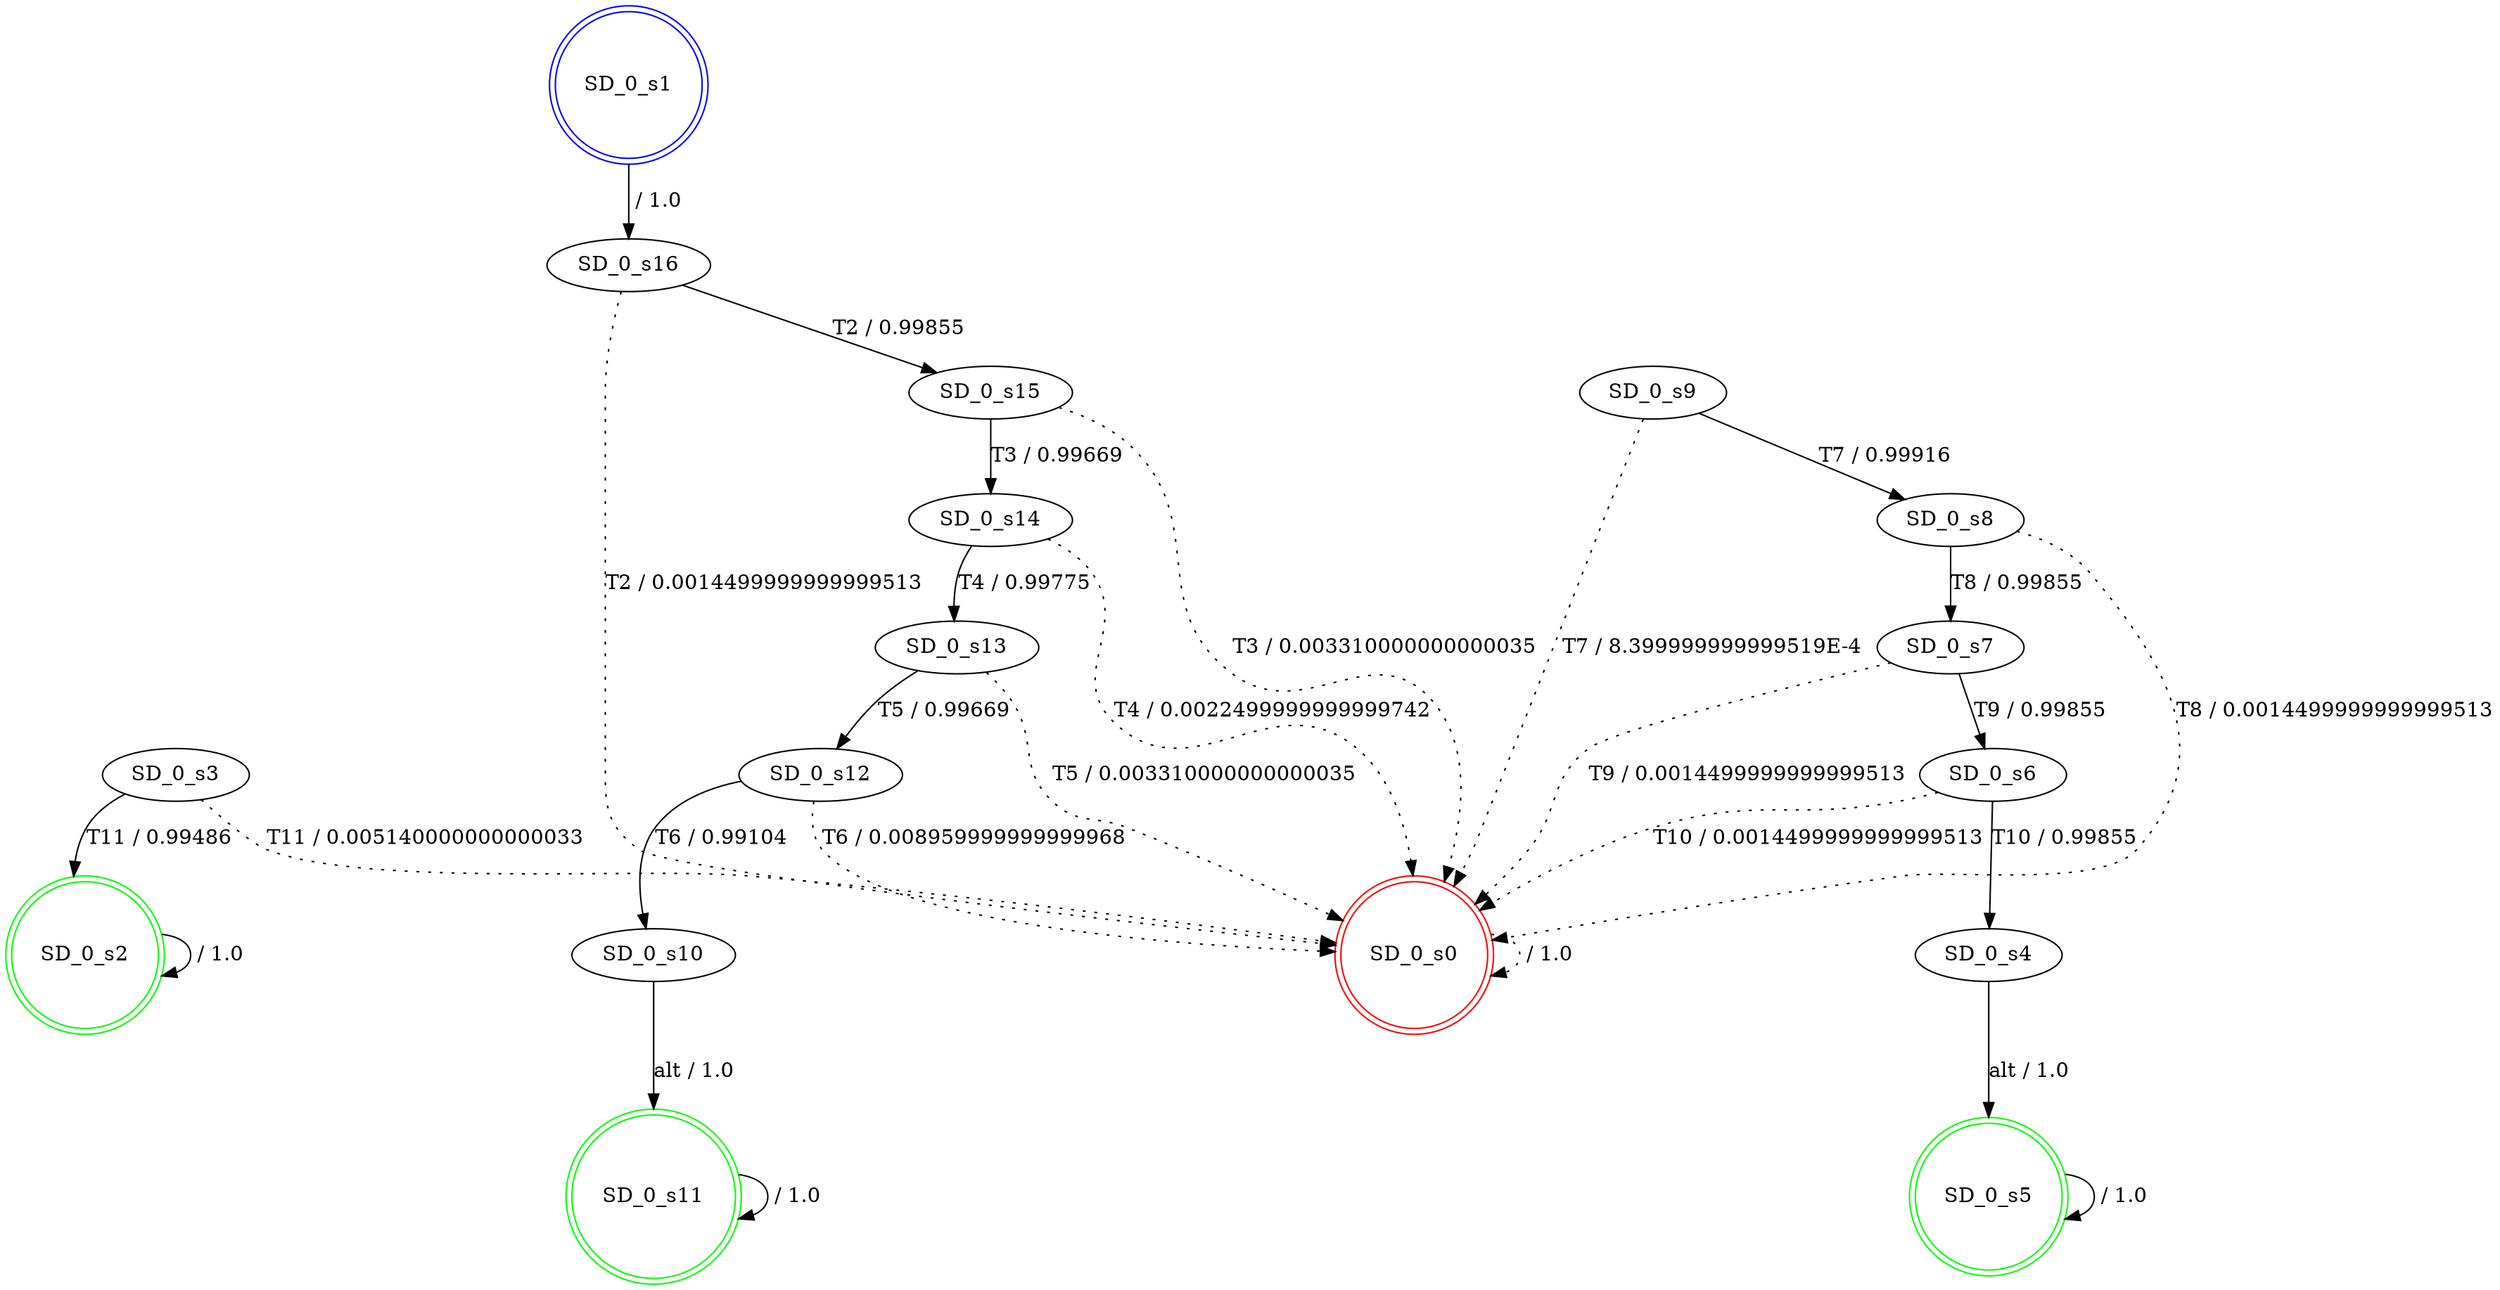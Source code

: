 digraph graphname {
SD_0_s0 [label="SD_0_s0",color=red,shape=doublecircle ];
SD_0_s1 [label="SD_0_s1",color=blue,shape=doublecircle ];
SD_0_s2 [label="SD_0_s2",color=green,shape=doublecircle ];
SD_0_s3 [label="SD_0_s3" ];
SD_0_s4 [label="SD_0_s4" ];
SD_0_s5 [label="SD_0_s5",color=green,shape=doublecircle ];
SD_0_s6 [label="SD_0_s6" ];
SD_0_s7 [label="SD_0_s7" ];
SD_0_s8 [label="SD_0_s8" ];
SD_0_s9 [label="SD_0_s9" ];
SD_0_s10 [label="SD_0_s10" ];
SD_0_s11 [label="SD_0_s11",color=green,shape=doublecircle ];
SD_0_s12 [label="SD_0_s12" ];
SD_0_s13 [label="SD_0_s13" ];
SD_0_s14 [label="SD_0_s14" ];
SD_0_s15 [label="SD_0_s15" ];
SD_0_s16 [label="SD_0_s16" ];
SD_0_s0 -> SD_0_s0 [label=" / 1.0", style=dotted];
SD_0_s1 -> SD_0_s16 [label=" / 1.0"];
SD_0_s2 -> SD_0_s2 [label=" / 1.0"];
SD_0_s3 -> SD_0_s2 [label="T11 / 0.99486"];
SD_0_s3 -> SD_0_s0 [label="T11 / 0.005140000000000033", style=dotted];
SD_0_s4 -> SD_0_s5 [label="alt / 1.0"];
SD_0_s5 -> SD_0_s5 [label=" / 1.0"];
SD_0_s6 -> SD_0_s4 [label="T10 / 0.99855"];
SD_0_s6 -> SD_0_s0 [label="T10 / 0.0014499999999999513", style=dotted];
SD_0_s7 -> SD_0_s6 [label="T9 / 0.99855"];
SD_0_s7 -> SD_0_s0 [label="T9 / 0.0014499999999999513", style=dotted];
SD_0_s8 -> SD_0_s7 [label="T8 / 0.99855"];
SD_0_s8 -> SD_0_s0 [label="T8 / 0.0014499999999999513", style=dotted];
SD_0_s9 -> SD_0_s8 [label="T7 / 0.99916"];
SD_0_s9 -> SD_0_s0 [label="T7 / 8.399999999999519E-4", style=dotted];
SD_0_s10 -> SD_0_s11 [label="alt / 1.0"];
SD_0_s11 -> SD_0_s11 [label=" / 1.0"];
SD_0_s12 -> SD_0_s10 [label="T6 / 0.99104"];
SD_0_s12 -> SD_0_s0 [label="T6 / 0.008959999999999968", style=dotted];
SD_0_s13 -> SD_0_s12 [label="T5 / 0.99669"];
SD_0_s13 -> SD_0_s0 [label="T5 / 0.003310000000000035", style=dotted];
SD_0_s14 -> SD_0_s13 [label="T4 / 0.99775"];
SD_0_s14 -> SD_0_s0 [label="T4 / 0.0022499999999999742", style=dotted];
SD_0_s15 -> SD_0_s14 [label="T3 / 0.99669"];
SD_0_s15 -> SD_0_s0 [label="T3 / 0.003310000000000035", style=dotted];
SD_0_s16 -> SD_0_s15 [label="T2 / 0.99855"];
SD_0_s16 -> SD_0_s0 [label="T2 / 0.0014499999999999513", style=dotted];
}